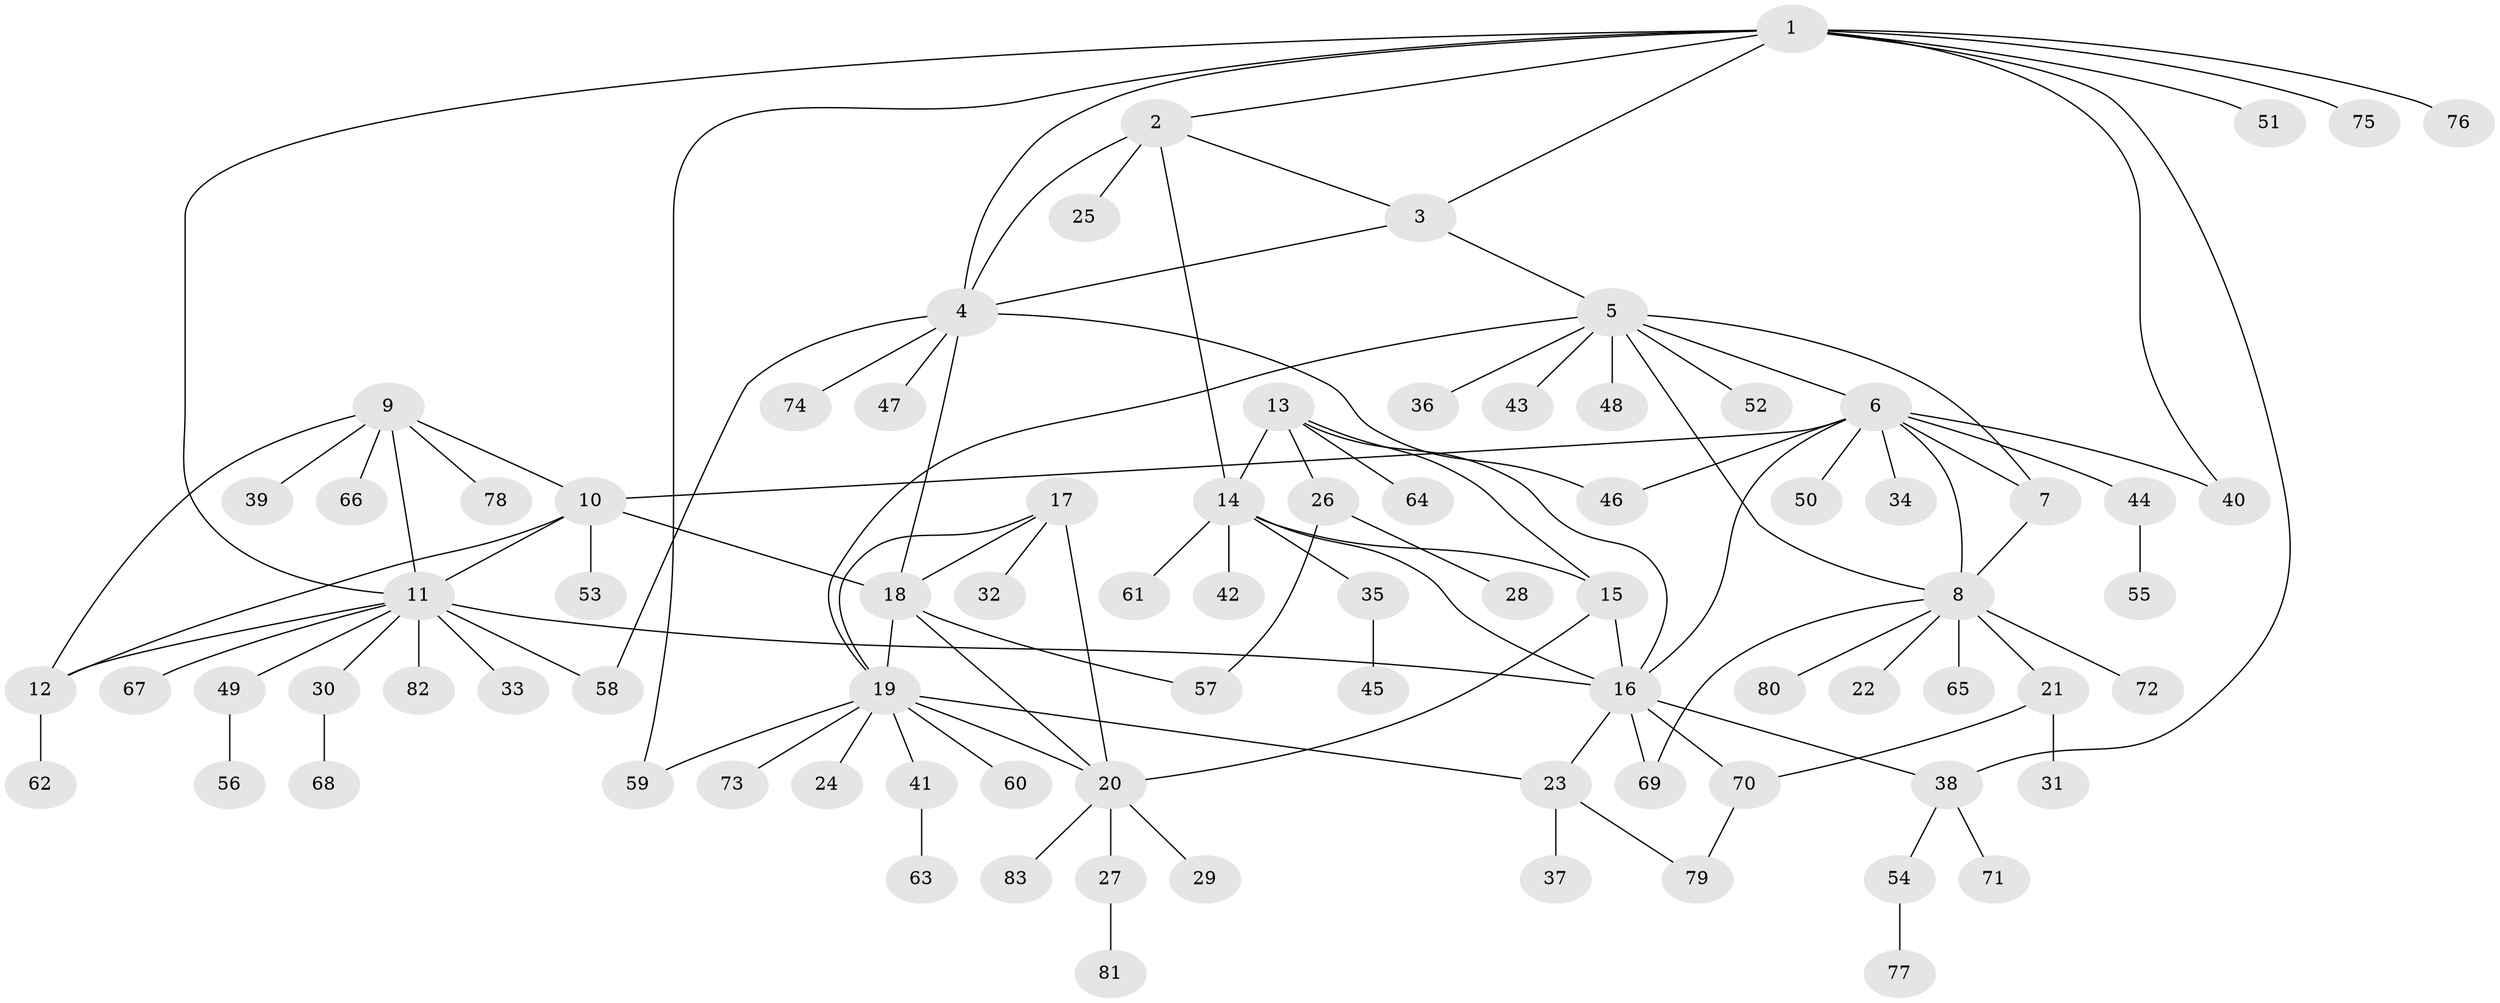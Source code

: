 // coarse degree distribution, {9: 0.03125, 5: 0.046875, 11: 0.03125, 8: 0.03125, 10: 0.03125, 3: 0.046875, 4: 0.0625, 6: 0.03125, 2: 0.09375, 1: 0.59375}
// Generated by graph-tools (version 1.1) at 2025/52/02/27/25 19:52:17]
// undirected, 83 vertices, 113 edges
graph export_dot {
graph [start="1"]
  node [color=gray90,style=filled];
  1;
  2;
  3;
  4;
  5;
  6;
  7;
  8;
  9;
  10;
  11;
  12;
  13;
  14;
  15;
  16;
  17;
  18;
  19;
  20;
  21;
  22;
  23;
  24;
  25;
  26;
  27;
  28;
  29;
  30;
  31;
  32;
  33;
  34;
  35;
  36;
  37;
  38;
  39;
  40;
  41;
  42;
  43;
  44;
  45;
  46;
  47;
  48;
  49;
  50;
  51;
  52;
  53;
  54;
  55;
  56;
  57;
  58;
  59;
  60;
  61;
  62;
  63;
  64;
  65;
  66;
  67;
  68;
  69;
  70;
  71;
  72;
  73;
  74;
  75;
  76;
  77;
  78;
  79;
  80;
  81;
  82;
  83;
  1 -- 2;
  1 -- 3;
  1 -- 4;
  1 -- 11;
  1 -- 38;
  1 -- 40;
  1 -- 51;
  1 -- 59;
  1 -- 75;
  1 -- 76;
  2 -- 3;
  2 -- 4;
  2 -- 14;
  2 -- 25;
  3 -- 4;
  3 -- 5;
  4 -- 18;
  4 -- 46;
  4 -- 47;
  4 -- 58;
  4 -- 74;
  5 -- 6;
  5 -- 7;
  5 -- 8;
  5 -- 19;
  5 -- 36;
  5 -- 43;
  5 -- 48;
  5 -- 52;
  6 -- 7;
  6 -- 8;
  6 -- 10;
  6 -- 16;
  6 -- 34;
  6 -- 40;
  6 -- 44;
  6 -- 46;
  6 -- 50;
  7 -- 8;
  8 -- 21;
  8 -- 22;
  8 -- 65;
  8 -- 69;
  8 -- 72;
  8 -- 80;
  9 -- 10;
  9 -- 11;
  9 -- 12;
  9 -- 39;
  9 -- 66;
  9 -- 78;
  10 -- 11;
  10 -- 12;
  10 -- 18;
  10 -- 53;
  11 -- 12;
  11 -- 16;
  11 -- 30;
  11 -- 33;
  11 -- 49;
  11 -- 58;
  11 -- 67;
  11 -- 82;
  12 -- 62;
  13 -- 14;
  13 -- 15;
  13 -- 16;
  13 -- 26;
  13 -- 64;
  14 -- 15;
  14 -- 16;
  14 -- 35;
  14 -- 42;
  14 -- 61;
  15 -- 16;
  15 -- 20;
  16 -- 23;
  16 -- 38;
  16 -- 69;
  16 -- 70;
  17 -- 18;
  17 -- 19;
  17 -- 20;
  17 -- 32;
  18 -- 19;
  18 -- 20;
  18 -- 57;
  19 -- 20;
  19 -- 23;
  19 -- 24;
  19 -- 41;
  19 -- 59;
  19 -- 60;
  19 -- 73;
  20 -- 27;
  20 -- 29;
  20 -- 83;
  21 -- 31;
  21 -- 70;
  23 -- 37;
  23 -- 79;
  26 -- 28;
  26 -- 57;
  27 -- 81;
  30 -- 68;
  35 -- 45;
  38 -- 54;
  38 -- 71;
  41 -- 63;
  44 -- 55;
  49 -- 56;
  54 -- 77;
  70 -- 79;
}
